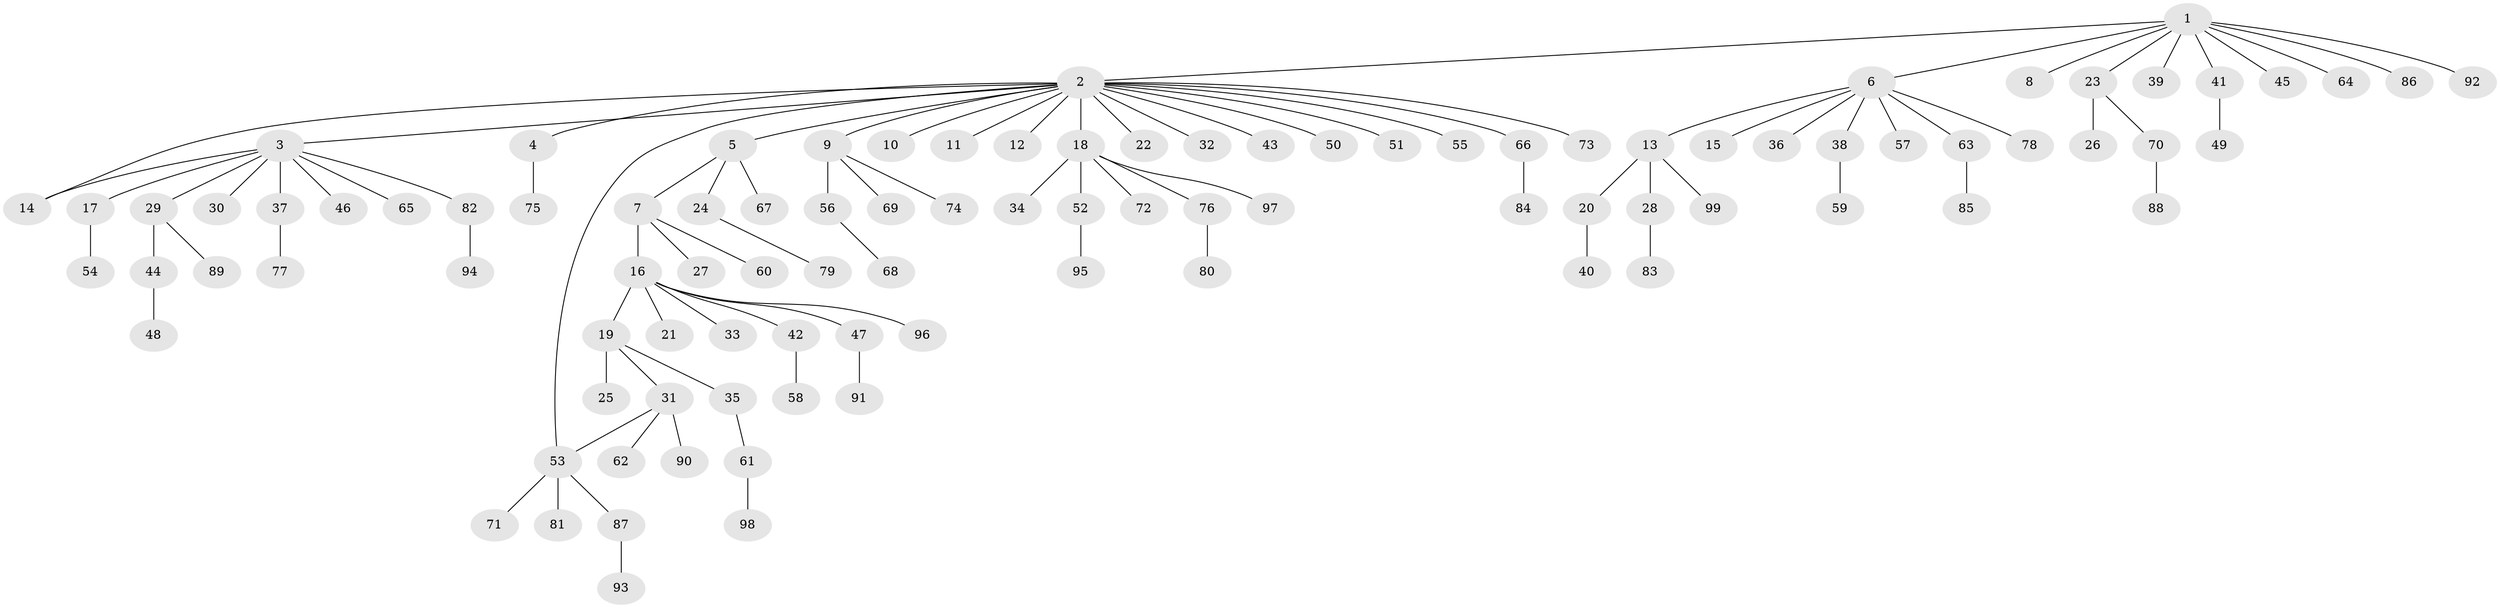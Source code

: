 // coarse degree distribution, {10: 0.014492753623188406, 19: 0.014492753623188406, 9: 0.014492753623188406, 2: 0.13043478260869565, 3: 0.028985507246376812, 5: 0.028985507246376812, 1: 0.7101449275362319, 4: 0.043478260869565216, 7: 0.014492753623188406}
// Generated by graph-tools (version 1.1) at 2025/18/03/04/25 18:18:00]
// undirected, 99 vertices, 100 edges
graph export_dot {
graph [start="1"]
  node [color=gray90,style=filled];
  1;
  2;
  3;
  4;
  5;
  6;
  7;
  8;
  9;
  10;
  11;
  12;
  13;
  14;
  15;
  16;
  17;
  18;
  19;
  20;
  21;
  22;
  23;
  24;
  25;
  26;
  27;
  28;
  29;
  30;
  31;
  32;
  33;
  34;
  35;
  36;
  37;
  38;
  39;
  40;
  41;
  42;
  43;
  44;
  45;
  46;
  47;
  48;
  49;
  50;
  51;
  52;
  53;
  54;
  55;
  56;
  57;
  58;
  59;
  60;
  61;
  62;
  63;
  64;
  65;
  66;
  67;
  68;
  69;
  70;
  71;
  72;
  73;
  74;
  75;
  76;
  77;
  78;
  79;
  80;
  81;
  82;
  83;
  84;
  85;
  86;
  87;
  88;
  89;
  90;
  91;
  92;
  93;
  94;
  95;
  96;
  97;
  98;
  99;
  1 -- 2;
  1 -- 6;
  1 -- 8;
  1 -- 23;
  1 -- 39;
  1 -- 41;
  1 -- 45;
  1 -- 64;
  1 -- 86;
  1 -- 92;
  2 -- 3;
  2 -- 4;
  2 -- 5;
  2 -- 9;
  2 -- 10;
  2 -- 11;
  2 -- 12;
  2 -- 14;
  2 -- 18;
  2 -- 22;
  2 -- 32;
  2 -- 43;
  2 -- 50;
  2 -- 51;
  2 -- 53;
  2 -- 55;
  2 -- 66;
  2 -- 73;
  3 -- 14;
  3 -- 17;
  3 -- 29;
  3 -- 30;
  3 -- 37;
  3 -- 46;
  3 -- 65;
  3 -- 82;
  4 -- 75;
  5 -- 7;
  5 -- 24;
  5 -- 67;
  6 -- 13;
  6 -- 15;
  6 -- 36;
  6 -- 38;
  6 -- 57;
  6 -- 63;
  6 -- 78;
  7 -- 16;
  7 -- 27;
  7 -- 60;
  9 -- 56;
  9 -- 69;
  9 -- 74;
  13 -- 20;
  13 -- 28;
  13 -- 99;
  16 -- 19;
  16 -- 21;
  16 -- 33;
  16 -- 42;
  16 -- 47;
  16 -- 96;
  17 -- 54;
  18 -- 34;
  18 -- 52;
  18 -- 72;
  18 -- 76;
  18 -- 97;
  19 -- 25;
  19 -- 31;
  19 -- 35;
  20 -- 40;
  23 -- 26;
  23 -- 70;
  24 -- 79;
  28 -- 83;
  29 -- 44;
  29 -- 89;
  31 -- 53;
  31 -- 62;
  31 -- 90;
  35 -- 61;
  37 -- 77;
  38 -- 59;
  41 -- 49;
  42 -- 58;
  44 -- 48;
  47 -- 91;
  52 -- 95;
  53 -- 71;
  53 -- 81;
  53 -- 87;
  56 -- 68;
  61 -- 98;
  63 -- 85;
  66 -- 84;
  70 -- 88;
  76 -- 80;
  82 -- 94;
  87 -- 93;
}
